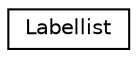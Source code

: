 digraph "Graphical Class Hierarchy"
{
 // LATEX_PDF_SIZE
  edge [fontname="Helvetica",fontsize="10",labelfontname="Helvetica",labelfontsize="10"];
  node [fontname="Helvetica",fontsize="10",shape=record];
  rankdir="LR";
  Node0 [label="Labellist",height=0.2,width=0.4,color="black", fillcolor="white", style="filled",URL="$struct_labellist.html",tooltip=" "];
}
